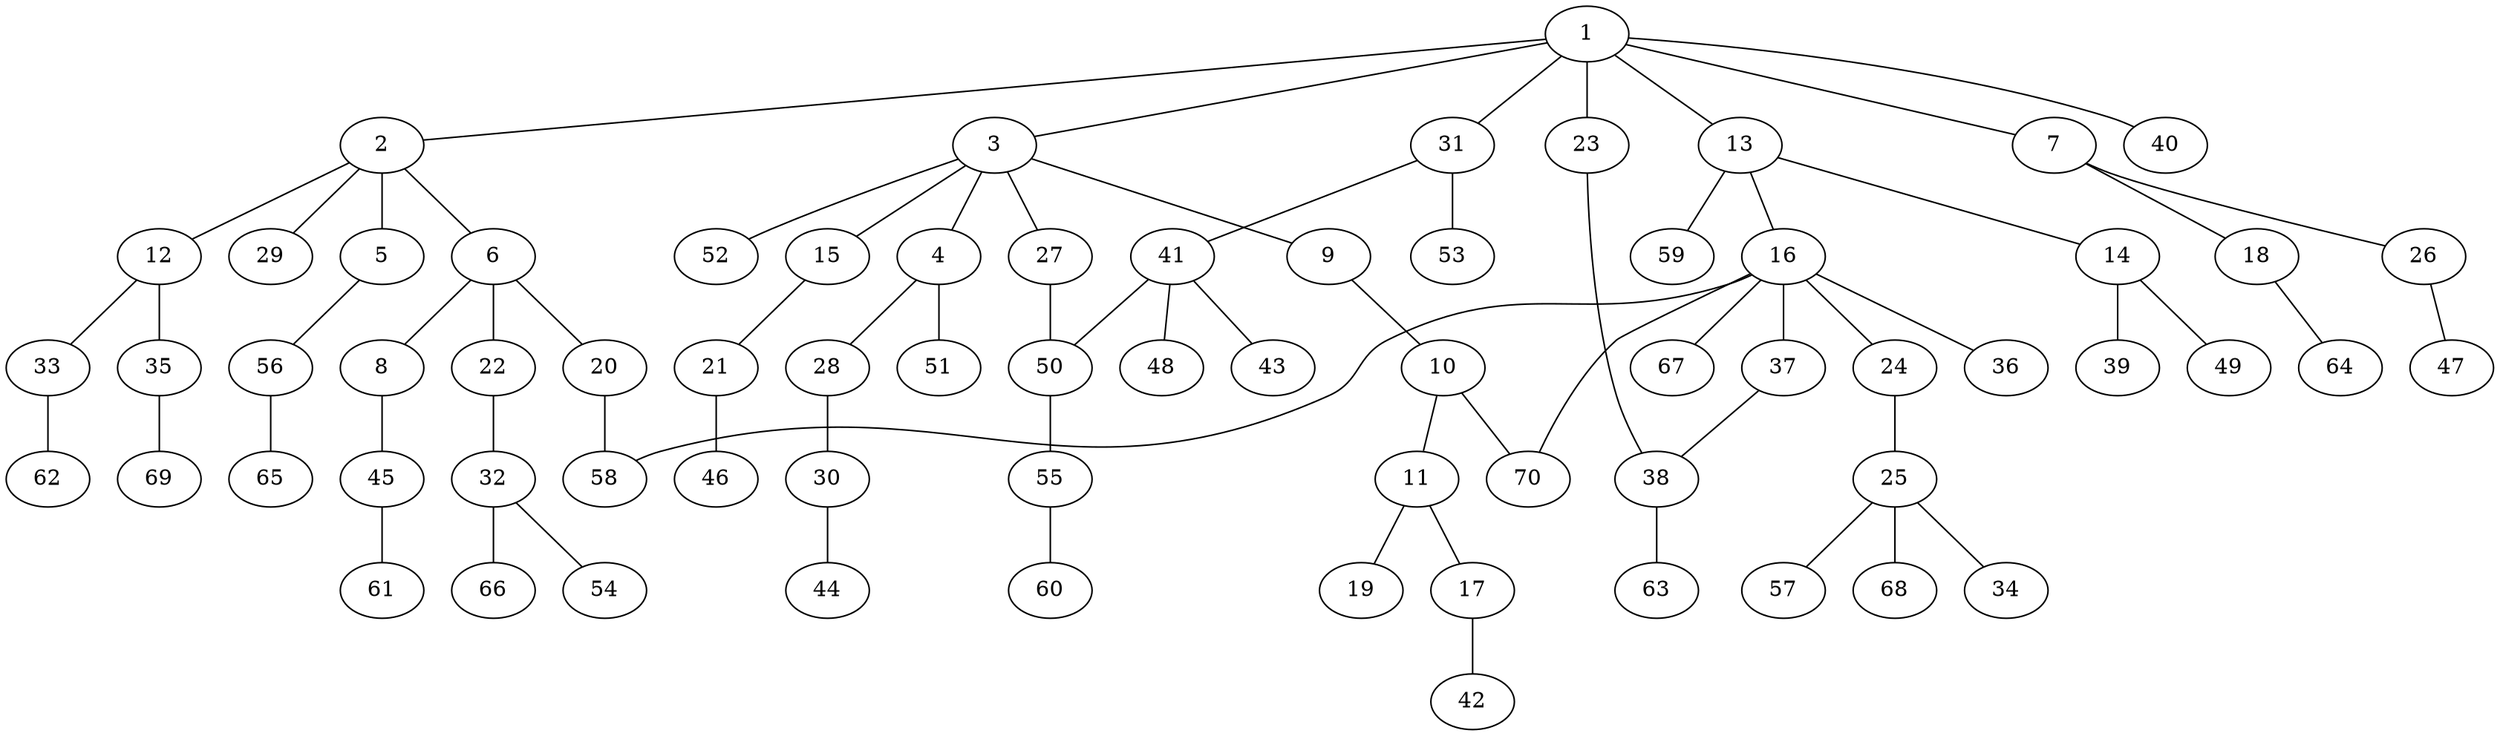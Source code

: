 graph graphname {1--2
1--3
1--7
1--13
1--23
1--31
1--40
2--5
2--6
2--12
2--29
3--4
3--9
3--15
3--27
3--52
4--28
4--51
5--56
6--8
6--20
6--22
7--18
7--26
8--45
9--10
10--11
10--70
11--17
11--19
12--33
12--35
13--14
13--16
13--59
14--39
14--49
15--21
16--24
16--36
16--37
16--58
16--67
16--70
17--42
18--64
20--58
21--46
22--32
23--38
24--25
25--34
25--57
25--68
26--47
27--50
28--30
30--44
31--41
31--53
32--54
32--66
33--62
35--69
37--38
38--63
41--43
41--48
41--50
45--61
50--55
55--60
56--65
}